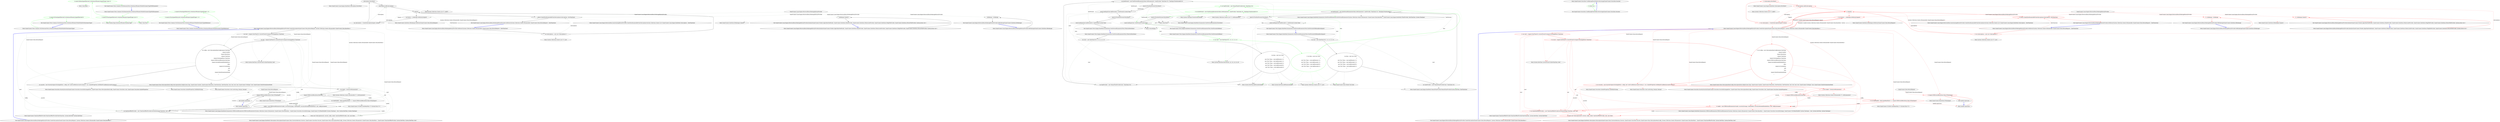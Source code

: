 digraph  {
m0_9 [cluster="Unk.IsFalse", file="DataDictionary.cs", label="Entry Unk.IsFalse", span=""];
m0_0 [cluster="QuantConnect.Tests.Common.Util.ExtensionsTests.IsSubclassOfGenericWorksWorksForNonGenericType()", file="DataDictionary.cs", label="Entry QuantConnect.Tests.Common.Util.ExtensionsTests.IsSubclassOfGenericWorksWorksForNonGenericType()", span="23-23"];
m0_1 [cluster="QuantConnect.Tests.Common.Util.ExtensionsTests.IsSubclassOfGenericWorksWorksForNonGenericType()", color=green, community=0, file="DataDictionary.cs", label="0: Assert.IsTrue(typeof(Derived2).IsSubclassOfGeneric(typeof(Derived1)))", span="25-25"];
m0_2 [cluster="QuantConnect.Tests.Common.Util.ExtensionsTests.IsSubclassOfGenericWorksWorksForNonGenericType()", file="DataDictionary.cs", label="Exit QuantConnect.Tests.Common.Util.ExtensionsTests.IsSubclassOfGenericWorksWorksForNonGenericType()", span="23-23"];
m0_5 [cluster="QuantConnect.Tests.Common.Util.ExtensionsTests.IsSubclassOfGenericWorksForGenericTypeWithParameter()", file="DataDictionary.cs", label="Entry QuantConnect.Tests.Common.Util.ExtensionsTests.IsSubclassOfGenericWorksForGenericTypeWithParameter()", span="29-29"];
m0_6 [cluster="QuantConnect.Tests.Common.Util.ExtensionsTests.IsSubclassOfGenericWorksForGenericTypeWithParameter()", color=green, community=0, file="DataDictionary.cs", label="0: Assert.IsTrue(typeof(Derived1).IsSubclassOfGeneric(typeof(Super<int>)))", span="31-31"];
m0_7 [cluster="QuantConnect.Tests.Common.Util.ExtensionsTests.IsSubclassOfGenericWorksForGenericTypeWithParameter()", color=green, community=0, file="DataDictionary.cs", label="0: Assert.IsFalse(typeof(Derived1).IsSubclassOfGeneric(typeof(Super<bool>)))", span="32-32"];
m0_8 [cluster="QuantConnect.Tests.Common.Util.ExtensionsTests.IsSubclassOfGenericWorksForGenericTypeWithParameter()", file="DataDictionary.cs", label="Exit QuantConnect.Tests.Common.Util.ExtensionsTests.IsSubclassOfGenericWorksForGenericTypeWithParameter()", span="29-29"];
m0_10 [cluster="QuantConnect.Tests.Common.Util.ExtensionsTests.IsSubclassOfGenericWorksForGenericTypeDefinitions()", file="DataDictionary.cs", label="Entry QuantConnect.Tests.Common.Util.ExtensionsTests.IsSubclassOfGenericWorksForGenericTypeDefinitions()", span="36-36"];
m0_11 [cluster="QuantConnect.Tests.Common.Util.ExtensionsTests.IsSubclassOfGenericWorksForGenericTypeDefinitions()", color=green, community=0, file="DataDictionary.cs", label="0: Assert.IsTrue(typeof(Derived1).IsSubclassOfGeneric(typeof(Super<>)))", span="38-38"];
m0_12 [cluster="QuantConnect.Tests.Common.Util.ExtensionsTests.IsSubclassOfGenericWorksForGenericTypeDefinitions()", color=green, community=0, file="DataDictionary.cs", label="0: Assert.IsTrue(typeof(Derived2).IsSubclassOfGeneric(typeof(Super<>)))", span="39-39"];
m0_13 [cluster="QuantConnect.Tests.Common.Util.ExtensionsTests.IsSubclassOfGenericWorksForGenericTypeDefinitions()", file="DataDictionary.cs", label="Exit QuantConnect.Tests.Common.Util.ExtensionsTests.IsSubclassOfGenericWorksForGenericTypeDefinitions()", span="36-36"];
m0_3 [cluster="System.Type.IsSubclassOfGeneric(System.Type)", file="DataDictionary.cs", label="Entry System.Type.IsSubclassOfGeneric(System.Type)", span="359-359"];
m0_4 [cluster="Unk.IsTrue", file="DataDictionary.cs", label="Entry Unk.IsTrue", span=""];
m1_19 [cluster="QuantConnect.Lean.Engine.DataFeeds.Subscription.MoveNext()", file="DividendAlgorithm.cs", label="Entry QuantConnect.Lean.Engine.DataFeeds.Subscription.MoveNext()", span="130-130"];
m1_0 [cluster="QuantConnect.Lean.Engine.HistoricalData.BrokerageHistoryProvider.SetBrokerage(QuantConnect.Interfaces.IBrokerage)", file="DividendAlgorithm.cs", label="Entry QuantConnect.Lean.Engine.HistoricalData.BrokerageHistoryProvider.SetBrokerage(QuantConnect.Interfaces.IBrokerage)", span="41-41"];
m1_1 [cluster="QuantConnect.Lean.Engine.HistoricalData.BrokerageHistoryProvider.SetBrokerage(QuantConnect.Interfaces.IBrokerage)", file="DividendAlgorithm.cs", label="_brokerage = brokerage", span="43-43"];
m1_2 [cluster="QuantConnect.Lean.Engine.HistoricalData.BrokerageHistoryProvider.SetBrokerage(QuantConnect.Interfaces.IBrokerage)", file="DividendAlgorithm.cs", label="Exit QuantConnect.Lean.Engine.HistoricalData.BrokerageHistoryProvider.SetBrokerage(QuantConnect.Interfaces.IBrokerage)", span="41-41"];
m1_16 [cluster="System.Collections.Generic.List<T>.List()", file="DividendAlgorithm.cs", label="Entry System.Collections.Generic.List<T>.List()", span="0-0"];
m1_17 [cluster="QuantConnect.Interfaces.IBrokerage.GetHistory(QuantConnect.Data.HistoryRequest)", file="DividendAlgorithm.cs", label="Entry QuantConnect.Interfaces.IBrokerage.GetHistory(QuantConnect.Data.HistoryRequest)", span="120-120"];
m1_43 [cluster="lambda expression", file="DividendAlgorithm.cs", label="Entry lambda expression", span="112-112"];
m1_44 [cluster="lambda expression", file="DividendAlgorithm.cs", label="request.FillForwardResolution.Value.ToTimeSpan()", span="112-112"];
m1_45 [cluster="lambda expression", file="DividendAlgorithm.cs", label="Exit lambda expression", span="112-112"];
m1_18 [cluster="QuantConnect.Lean.Engine.HistoricalData.BrokerageHistoryProvider.CreateSubscription(QuantConnect.Data.HistoryRequest, System.Collections.Generic.IEnumerable<QuantConnect.Data.BaseData>)", file="DividendAlgorithm.cs", label="Entry QuantConnect.Lean.Engine.HistoricalData.BrokerageHistoryProvider.CreateSubscription(QuantConnect.Data.HistoryRequest, System.Collections.Generic.IEnumerable<QuantConnect.Data.BaseData>)", span="85-85"];
m1_22 [cluster="QuantConnect.Lean.Engine.HistoricalData.BrokerageHistoryProvider.CreateSubscription(QuantConnect.Data.HistoryRequest, System.Collections.Generic.IEnumerable<QuantConnect.Data.BaseData>)", file="DividendAlgorithm.cs", label="var start = request.StartTimeUtc.ConvertFromUtc(request.ExchangeHours.TimeZone)", span="88-88"];
m1_23 [cluster="QuantConnect.Lean.Engine.HistoricalData.BrokerageHistoryProvider.CreateSubscription(QuantConnect.Data.HistoryRequest, System.Collections.Generic.IEnumerable<QuantConnect.Data.BaseData>)", file="DividendAlgorithm.cs", label="var end = request.EndTimeUtc.ConvertFromUtc(request.ExchangeHours.TimeZone)", span="89-89"];
m1_24 [cluster="QuantConnect.Lean.Engine.HistoricalData.BrokerageHistoryProvider.CreateSubscription(QuantConnect.Data.HistoryRequest, System.Collections.Generic.IEnumerable<QuantConnect.Data.BaseData>)", file="DividendAlgorithm.cs", label="var config = new SubscriptionDataConfig(request.DataType,\r\n                request.Symbol,\r\n                request.Resolution,\r\n                request.TimeZone,\r\n                request.ExchangeHours.TimeZone,\r\n                request.FillForwardResolution.HasValue,\r\n                request.IncludeExtendedMarketHours,\r\n                false,\r\n                request.IsCustomData,\r\n                null,\r\n                true,\r\n                request.DataNormalizationMode\r\n                )", span="91-103"];
m1_25 [cluster="QuantConnect.Lean.Engine.HistoricalData.BrokerageHistoryProvider.CreateSubscription(QuantConnect.Data.HistoryRequest, System.Collections.Generic.IEnumerable<QuantConnect.Data.BaseData>)", file="DividendAlgorithm.cs", label="var security = new Security(request.ExchangeHours, config, new Cash(CashBook.AccountCurrency, 0, 1m), SymbolProperties.GetDefault(CashBook.AccountCurrency))", span="105-105"];
m1_26 [cluster="QuantConnect.Lean.Engine.HistoricalData.BrokerageHistoryProvider.CreateSubscription(QuantConnect.Data.HistoryRequest, System.Collections.Generic.IEnumerable<QuantConnect.Data.BaseData>)", file="DividendAlgorithm.cs", label="var reader = history.GetEnumerator()", span="107-107"];
m1_27 [cluster="QuantConnect.Lean.Engine.HistoricalData.BrokerageHistoryProvider.CreateSubscription(QuantConnect.Data.HistoryRequest, System.Collections.Generic.IEnumerable<QuantConnect.Data.BaseData>)", file="DividendAlgorithm.cs", label="request.FillForwardResolution.HasValue", span="110-110"];
m1_28 [cluster="QuantConnect.Lean.Engine.HistoricalData.BrokerageHistoryProvider.CreateSubscription(QuantConnect.Data.HistoryRequest, System.Collections.Generic.IEnumerable<QuantConnect.Data.BaseData>)", file="DividendAlgorithm.cs", label="var readOnlyRef = Ref.CreateReadOnly(() => request.FillForwardResolution.Value.ToTimeSpan())", span="112-112"];
m1_30 [cluster="QuantConnect.Lean.Engine.HistoricalData.BrokerageHistoryProvider.CreateSubscription(QuantConnect.Data.HistoryRequest, System.Collections.Generic.IEnumerable<QuantConnect.Data.BaseData>)", file="DividendAlgorithm.cs", label="var timeZoneOffsetProvider = new TimeZoneOffsetProvider(security.Exchange.TimeZone, start, end)", span="116-116"];
m1_31 [cluster="QuantConnect.Lean.Engine.HistoricalData.BrokerageHistoryProvider.CreateSubscription(QuantConnect.Data.HistoryRequest, System.Collections.Generic.IEnumerable<QuantConnect.Data.BaseData>)", file="DividendAlgorithm.cs", label="return new Subscription(null, security, config, reader, timeZoneOffsetProvider, start, end, false);", span="117-117"];
m1_29 [cluster="QuantConnect.Lean.Engine.HistoricalData.BrokerageHistoryProvider.CreateSubscription(QuantConnect.Data.HistoryRequest, System.Collections.Generic.IEnumerable<QuantConnect.Data.BaseData>)", file="DividendAlgorithm.cs", label="reader = new FillForwardEnumerator(reader, security.Exchange, readOnlyRef, security.IsExtendedMarketHours, end, config.Increment)", span="113-113"];
m1_32 [cluster="QuantConnect.Lean.Engine.HistoricalData.BrokerageHistoryProvider.CreateSubscription(QuantConnect.Data.HistoryRequest, System.Collections.Generic.IEnumerable<QuantConnect.Data.BaseData>)", file="DividendAlgorithm.cs", label="Exit QuantConnect.Lean.Engine.HistoricalData.BrokerageHistoryProvider.CreateSubscription(QuantConnect.Data.HistoryRequest, System.Collections.Generic.IEnumerable<QuantConnect.Data.BaseData>)", span="85-85"];
m1_34 [cluster="QuantConnect.Data.SubscriptionDataConfig.SubscriptionDataConfig(System.Type, QuantConnect.Symbol, QuantConnect.Resolution, DateTimeZone, DateTimeZone, bool, bool, bool, bool, QuantConnect.TickType?, bool, QuantConnect.DataNormalizationMode)", file="DividendAlgorithm.cs", label="Entry QuantConnect.Data.SubscriptionDataConfig.SubscriptionDataConfig(System.Type, QuantConnect.Symbol, QuantConnect.Resolution, DateTimeZone, DateTimeZone, bool, bool, bool, bool, QuantConnect.TickType?, bool, QuantConnect.DataNormalizationMode)", span="161-161"];
m1_7 [cluster="QuantConnect.Lean.Engine.HistoricalData.BrokerageHistoryProvider.GetHistory(System.Collections.Generic.IEnumerable<QuantConnect.Data.HistoryRequest>, DateTimeZone)", file="DividendAlgorithm.cs", label="Entry QuantConnect.Lean.Engine.HistoricalData.BrokerageHistoryProvider.GetHistory(System.Collections.Generic.IEnumerable<QuantConnect.Data.HistoryRequest>, DateTimeZone)", span="67-67"];
m1_8 [cluster="QuantConnect.Lean.Engine.HistoricalData.BrokerageHistoryProvider.GetHistory(System.Collections.Generic.IEnumerable<QuantConnect.Data.HistoryRequest>, DateTimeZone)", file="DividendAlgorithm.cs", label="var subscriptions = new List<Subscription>()", span="70-70"];
m1_9 [cluster="QuantConnect.Lean.Engine.HistoricalData.BrokerageHistoryProvider.GetHistory(System.Collections.Generic.IEnumerable<QuantConnect.Data.HistoryRequest>, DateTimeZone)", file="DividendAlgorithm.cs", label=requests, span="71-71"];
m1_14 [cluster="QuantConnect.Lean.Engine.HistoricalData.BrokerageHistoryProvider.GetHistory(System.Collections.Generic.IEnumerable<QuantConnect.Data.HistoryRequest>, DateTimeZone)", file="DividendAlgorithm.cs", label="return CreateSliceEnumerableFromSubscriptions(subscriptions, sliceTimeZone);", span="79-79"];
m1_13 [cluster="QuantConnect.Lean.Engine.HistoricalData.BrokerageHistoryProvider.GetHistory(System.Collections.Generic.IEnumerable<QuantConnect.Data.HistoryRequest>, DateTimeZone)", file="DividendAlgorithm.cs", label="subscriptions.Add(subscription)", span="76-76"];
m1_10 [cluster="QuantConnect.Lean.Engine.HistoricalData.BrokerageHistoryProvider.GetHistory(System.Collections.Generic.IEnumerable<QuantConnect.Data.HistoryRequest>, DateTimeZone)", file="DividendAlgorithm.cs", label="var history = _brokerage.GetHistory(request)", span="73-73"];
m1_11 [cluster="QuantConnect.Lean.Engine.HistoricalData.BrokerageHistoryProvider.GetHistory(System.Collections.Generic.IEnumerable<QuantConnect.Data.HistoryRequest>, DateTimeZone)", file="DividendAlgorithm.cs", label="var subscription = CreateSubscription(request, history)", span="74-74"];
m1_12 [cluster="QuantConnect.Lean.Engine.HistoricalData.BrokerageHistoryProvider.GetHistory(System.Collections.Generic.IEnumerable<QuantConnect.Data.HistoryRequest>, DateTimeZone)", file="DividendAlgorithm.cs", label="subscription.MoveNext()", span="75-75"];
m1_15 [cluster="QuantConnect.Lean.Engine.HistoricalData.BrokerageHistoryProvider.GetHistory(System.Collections.Generic.IEnumerable<QuantConnect.Data.HistoryRequest>, DateTimeZone)", file="DividendAlgorithm.cs", label="Exit QuantConnect.Lean.Engine.HistoricalData.BrokerageHistoryProvider.GetHistory(System.Collections.Generic.IEnumerable<QuantConnect.Data.HistoryRequest>, DateTimeZone)", span="67-67"];
m1_42 [cluster="QuantConnect.Lean.Engine.DataFeeds.Subscription.Subscription(QuantConnect.Data.UniverseSelection.Universe, QuantConnect.Securities.Security, QuantConnect.Data.SubscriptionDataConfig, System.Collections.Generic.IEnumerator<QuantConnect.Data.BaseData>, QuantConnect.TimeZoneOffsetProvider, System.DateTime, System.DateTime, bool)", file="DividendAlgorithm.cs", label="Entry QuantConnect.Lean.Engine.DataFeeds.Subscription.Subscription(QuantConnect.Data.UniverseSelection.Universe, QuantConnect.Securities.Security, QuantConnect.Data.SubscriptionDataConfig, System.Collections.Generic.IEnumerator<QuantConnect.Data.BaseData>, QuantConnect.TimeZoneOffsetProvider, System.DateTime, System.DateTime, bool)", span="103-103"];
m1_40 [cluster="QuantConnect.Lean.Engine.DataFeeds.Enumerators.FillForwardEnumerator.FillForwardEnumerator(System.Collections.Generic.IEnumerator<QuantConnect.Data.BaseData>, QuantConnect.Securities.SecurityExchange, QuantConnect.Util.IReadOnlyRef<System.TimeSpan>, bool, System.DateTime, System.TimeSpan)", file="DividendAlgorithm.cs", label="Entry QuantConnect.Lean.Engine.DataFeeds.Enumerators.FillForwardEnumerator.FillForwardEnumerator(System.Collections.Generic.IEnumerator<QuantConnect.Data.BaseData>, QuantConnect.Securities.SecurityExchange, QuantConnect.Util.IReadOnlyRef<System.TimeSpan>, bool, System.DateTime, System.TimeSpan)", span="59-59"];
m1_3 [cluster="QuantConnect.Lean.Engine.HistoricalData.BrokerageHistoryProvider.Initialize(QuantConnect.Packets.AlgorithmNodePacket, QuantConnect.Interfaces.IDataProvider, QuantConnect.Interfaces.IDataCacheProvider, QuantConnect.Interfaces.IMapFileProvider, QuantConnect.Interfaces.IFactorFileProvider, System.Action<int>)", file="DividendAlgorithm.cs", label="Entry QuantConnect.Lean.Engine.HistoricalData.BrokerageHistoryProvider.Initialize(QuantConnect.Packets.AlgorithmNodePacket, QuantConnect.Interfaces.IDataProvider, QuantConnect.Interfaces.IDataCacheProvider, QuantConnect.Interfaces.IMapFileProvider, QuantConnect.Interfaces.IFactorFileProvider, System.Action<int>)", span="55-55"];
m1_4 [cluster="QuantConnect.Lean.Engine.HistoricalData.BrokerageHistoryProvider.Initialize(QuantConnect.Packets.AlgorithmNodePacket, QuantConnect.Interfaces.IDataProvider, QuantConnect.Interfaces.IDataCacheProvider, QuantConnect.Interfaces.IMapFileProvider, QuantConnect.Interfaces.IFactorFileProvider, System.Action<int>)", file="DividendAlgorithm.cs", label="_brokerage.Connect()", span="58-58"];
m1_5 [cluster="QuantConnect.Lean.Engine.HistoricalData.BrokerageHistoryProvider.Initialize(QuantConnect.Packets.AlgorithmNodePacket, QuantConnect.Interfaces.IDataProvider, QuantConnect.Interfaces.IDataCacheProvider, QuantConnect.Interfaces.IMapFileProvider, QuantConnect.Interfaces.IFactorFileProvider, System.Action<int>)", file="DividendAlgorithm.cs", label="Exit QuantConnect.Lean.Engine.HistoricalData.BrokerageHistoryProvider.Initialize(QuantConnect.Packets.AlgorithmNodePacket, QuantConnect.Interfaces.IDataProvider, QuantConnect.Interfaces.IDataCacheProvider, QuantConnect.Interfaces.IMapFileProvider, QuantConnect.Interfaces.IFactorFileProvider, System.Action<int>)", span="55-55"];
m1_39 [cluster="QuantConnect.Util.Ref.CreateReadOnly<T>(System.Func<T>)", file="DividendAlgorithm.cs", label="Entry QuantConnect.Util.Ref.CreateReadOnly<T>(System.Func<T>)", span="89-89"];
m1_38 [cluster="System.Collections.Generic.IEnumerable<T>.GetEnumerator()", file="DividendAlgorithm.cs", label="Entry System.Collections.Generic.IEnumerable<T>.GetEnumerator()", span="0-0"];
m1_35 [cluster="QuantConnect.Securities.Security.Security(QuantConnect.Securities.SecurityExchangeHours, QuantConnect.Data.SubscriptionDataConfig, QuantConnect.Securities.Cash, QuantConnect.Securities.SymbolProperties)", file="DividendAlgorithm.cs", label="Entry QuantConnect.Securities.Security.Security(QuantConnect.Securities.SecurityExchangeHours, QuantConnect.Data.SubscriptionDataConfig, QuantConnect.Securities.Cash, QuantConnect.Securities.SymbolProperties)", span="315-315"];
m1_37 [cluster="QuantConnect.Securities.SymbolProperties.GetDefault(string)", file="DividendAlgorithm.cs", label="Entry QuantConnect.Securities.SymbolProperties.GetDefault(string)", span="84-84"];
m1_6 [cluster="QuantConnect.Interfaces.IBrokerage.Connect()", file="DividendAlgorithm.cs", label="Entry QuantConnect.Interfaces.IBrokerage.Connect()", span="103-103"];
m1_21 [cluster="QuantConnect.Lean.Engine.HistoricalData.SynchronizingHistoryProvider.CreateSliceEnumerableFromSubscriptions(System.Collections.Generic.List<QuantConnect.Lean.Engine.DataFeeds.Subscription>, DateTimeZone)", file="DividendAlgorithm.cs", label="Entry QuantConnect.Lean.Engine.HistoricalData.SynchronizingHistoryProvider.CreateSliceEnumerableFromSubscriptions(System.Collections.Generic.List<QuantConnect.Lean.Engine.DataFeeds.Subscription>, DateTimeZone)", span="68-68"];
m1_20 [cluster="System.Collections.Generic.List<T>.Add(T)", file="DividendAlgorithm.cs", label="Entry System.Collections.Generic.List<T>.Add(T)", span="0-0"];
m1_36 [cluster="QuantConnect.Securities.Cash.Cash(string, decimal, decimal)", file="DividendAlgorithm.cs", label="Entry QuantConnect.Securities.Cash.Cash(string, decimal, decimal)", span="68-68"];
m1_41 [cluster="QuantConnect.TimeZoneOffsetProvider.TimeZoneOffsetProvider(DateTimeZone, System.DateTime, System.DateTime)", file="DividendAlgorithm.cs", label="Entry QuantConnect.TimeZoneOffsetProvider.TimeZoneOffsetProvider(DateTimeZone, System.DateTime, System.DateTime)", span="51-51"];
m1_46 [cluster="QuantConnect.Resolution.ToTimeSpan()", file="DividendAlgorithm.cs", label="Entry QuantConnect.Resolution.ToTimeSpan()", span="677-677"];
m1_33 [cluster="System.DateTime.ConvertFromUtc(DateTimeZone, bool)", file="DividendAlgorithm.cs", label="Entry System.DateTime.ConvertFromUtc(DateTimeZone, bool)", span="559-559"];
m1_47 [file="DividendAlgorithm.cs", label="QuantConnect.Lean.Engine.HistoricalData.BrokerageHistoryProvider", span=""];
m1_48 [file="DividendAlgorithm.cs", label="QuantConnect.Data.HistoryRequest", span=""];
m4_16 [cluster="System.TimeSpan.FromSeconds(double)", file="Splits.cs", label="Entry System.TimeSpan.FromSeconds(double)", span="0-0"];
m4_19 [cluster="Unk.AreEqual", file="Splits.cs", label="Entry Unk.AreEqual", span=""];
m4_15 [cluster="System.Collections.Generic.List<T>.GetEnumerator()", file="Splits.cs", label="Entry System.Collections.Generic.List<T>.GetEnumerator()", span="0-0"];
m4_11 [cluster="System.DateTime.AddMinutes(double)", file="Splits.cs", label="Entry System.DateTime.AddMinutes(double)", span="0-0"];
m4_20 [cluster="QuantConnect.Tests.Engine.DataFeeds.Enumerators.FastForwardEnumeratorTests.FastForwardsOldDataAllowsEquals()", file="Splits.cs", label="Entry QuantConnect.Tests.Engine.DataFeeds.Enumerators.FastForwardEnumeratorTests.FastForwardsOldDataAllowsEquals()", span="47-47"];
m4_21 [cluster="QuantConnect.Tests.Engine.DataFeeds.Enumerators.FastForwardEnumeratorTests.FastForwardsOldDataAllowsEquals()", file="Splits.cs", label="var start = new DateTime(2015, 10, 10, 13, 0, 0)", span="49-49"];
m4_22 [cluster="QuantConnect.Tests.Engine.DataFeeds.Enumerators.FastForwardEnumeratorTests.FastForwardsOldDataAllowsEquals()", file="Splits.cs", label="var data = new List<Tick>\r\n            {\r\n                new Tick {Time = start.AddMinutes(-1)},\r\n                new Tick {Time = start.AddSeconds(-1)},\r\n                new Tick {Time = start.AddSeconds(0)},\r\n                new Tick {Time = start.AddSeconds(1)},\r\n            }", span="50-56"];
m4_26 [cluster="QuantConnect.Tests.Engine.DataFeeds.Enumerators.FastForwardEnumeratorTests.FastForwardsOldDataAllowsEquals()", file="Splits.cs", label="Assert.AreEqual(start.AddSeconds(-1), fastForward.Current.Time)", span="62-62"];
m4_23 [cluster="QuantConnect.Tests.Engine.DataFeeds.Enumerators.FastForwardEnumeratorTests.FastForwardsOldDataAllowsEquals()", file="Splits.cs", label="var timeProvider = new ManualTimeProvider(start, TimeZones.Utc)", span="58-58"];
m4_24 [cluster="QuantConnect.Tests.Engine.DataFeeds.Enumerators.FastForwardEnumeratorTests.FastForwardsOldDataAllowsEquals()", file="Splits.cs", label="var fastForward = new FastForwardEnumerator(data.GetEnumerator(), timeProvider, TimeZones.Utc, TimeSpan.FromSeconds(1))", span="59-59"];
m4_25 [cluster="QuantConnect.Tests.Engine.DataFeeds.Enumerators.FastForwardEnumeratorTests.FastForwardsOldDataAllowsEquals()", file="Splits.cs", label="Assert.IsTrue(fastForward.MoveNext())", span="61-61"];
m4_27 [cluster="QuantConnect.Tests.Engine.DataFeeds.Enumerators.FastForwardEnumeratorTests.FastForwardsOldDataAllowsEquals()", file="Splits.cs", label="Exit QuantConnect.Tests.Engine.DataFeeds.Enumerators.FastForwardEnumeratorTests.FastForwardsOldDataAllowsEquals()", span="47-47"];
m4_13 [cluster="QuantConnect.Lean.Engine.DataFeeds.ManualTimeProvider.ManualTimeProvider(System.DateTime, DateTimeZone)", file="Splits.cs", label="Entry QuantConnect.Lean.Engine.DataFeeds.ManualTimeProvider.ManualTimeProvider(System.DateTime, DateTimeZone)", span="47-47"];
m4_28 [cluster="QuantConnect.Tests.Engine.DataFeeds.Enumerators.FastForwardEnumeratorTests.FiltersOutPastData()", file="Splits.cs", label="Entry QuantConnect.Tests.Engine.DataFeeds.Enumerators.FastForwardEnumeratorTests.FiltersOutPastData()", span="65-65"];
m4_29 [cluster="QuantConnect.Tests.Engine.DataFeeds.Enumerators.FastForwardEnumeratorTests.FiltersOutPastData()", file="Splits.cs", label="var start = new DateTime(2015, 10, 10, 13, 0, 0)", span="67-67"];
m4_30 [cluster="QuantConnect.Tests.Engine.DataFeeds.Enumerators.FastForwardEnumeratorTests.FiltersOutPastData()", file="Splits.cs", label="var data = new List<Tick>\r\n            {\r\n                new Tick {Time = start.AddMinutes(-1)},\r\n                new Tick {Time = start.AddSeconds(-1)},\r\n                new Tick {Time = start.AddSeconds(1)},\r\n                new Tick {Time = start.AddSeconds(0)},\r\n                new Tick {Time = start.AddSeconds(2)}\r\n            }", span="68-75"];
m4_34 [cluster="QuantConnect.Tests.Engine.DataFeeds.Enumerators.FastForwardEnumeratorTests.FiltersOutPastData()", file="Splits.cs", label="Assert.AreEqual(start.AddSeconds(1), fastForward.Current.Time)", span="81-81"];
m4_36 [cluster="QuantConnect.Tests.Engine.DataFeeds.Enumerators.FastForwardEnumeratorTests.FiltersOutPastData()", file="Splits.cs", label="Assert.AreEqual(start.AddSeconds(2), fastForward.Current.Time)", span="84-84"];
m4_31 [cluster="QuantConnect.Tests.Engine.DataFeeds.Enumerators.FastForwardEnumeratorTests.FiltersOutPastData()", file="Splits.cs", label="var timeProvider = new ManualTimeProvider(start, TimeZones.Utc)", span="77-77"];
m4_32 [cluster="QuantConnect.Tests.Engine.DataFeeds.Enumerators.FastForwardEnumeratorTests.FiltersOutPastData()", file="Splits.cs", label="var fastForward = new FastForwardEnumerator(data.GetEnumerator(), timeProvider, TimeZones.Utc, TimeSpan.FromSeconds(0.5))", span="78-78"];
m4_33 [cluster="QuantConnect.Tests.Engine.DataFeeds.Enumerators.FastForwardEnumeratorTests.FiltersOutPastData()", file="Splits.cs", label="Assert.IsTrue(fastForward.MoveNext())", span="80-80"];
m4_35 [cluster="QuantConnect.Tests.Engine.DataFeeds.Enumerators.FastForwardEnumeratorTests.FiltersOutPastData()", file="Splits.cs", label="Assert.IsTrue(fastForward.MoveNext())", span="83-83"];
m4_37 [cluster="QuantConnect.Tests.Engine.DataFeeds.Enumerators.FastForwardEnumeratorTests.FiltersOutPastData()", file="Splits.cs", label="Exit QuantConnect.Tests.Engine.DataFeeds.Enumerators.FastForwardEnumeratorTests.FiltersOutPastData()", span="65-65"];
m4_18 [cluster="Unk.IsTrue", file="Splits.cs", label="Entry Unk.IsTrue", span=""];
m4_9 [cluster="System.Collections.Generic.List<T>.List()", file="Splits.cs", label="Entry System.Collections.Generic.List<T>.List()", span="0-0"];
m4_10 [cluster="QuantConnect.Data.Market.Tick.Tick()", file="Splits.cs", label="Entry QuantConnect.Data.Market.Tick.Tick()", span="98-98"];
m4_14 [cluster="QuantConnect.Lean.Engine.DataFeeds.Enumerators.FastForwardEnumerator.FastForwardEnumerator(System.Collections.Generic.IEnumerator<QuantConnect.Data.BaseData>, QuantConnect.Lean.Engine.DataFeeds.ITimeProvider, DateTimeZone, System.TimeSpan)", file="Splits.cs", label="Entry QuantConnect.Lean.Engine.DataFeeds.Enumerators.FastForwardEnumerator.FastForwardEnumerator(System.Collections.Generic.IEnumerator<QuantConnect.Data.BaseData>, QuantConnect.Lean.Engine.DataFeeds.ITimeProvider, DateTimeZone, System.TimeSpan)", span="43-43"];
m4_17 [cluster="QuantConnect.Lean.Engine.DataFeeds.Enumerators.FastForwardEnumerator.MoveNext()", file="Splits.cs", label="Entry QuantConnect.Lean.Engine.DataFeeds.Enumerators.FastForwardEnumerator.MoveNext()", span="57-57"];
m4_0 [cluster="QuantConnect.Tests.Engine.DataFeeds.Enumerators.FastForwardEnumeratorTests.FastForwardsOldData()", file="Splits.cs", label="Entry QuantConnect.Tests.Engine.DataFeeds.Enumerators.FastForwardEnumeratorTests.FastForwardsOldData()", span="29-29"];
m4_1 [cluster="QuantConnect.Tests.Engine.DataFeeds.Enumerators.FastForwardEnumeratorTests.FastForwardsOldData()", color=green, community=0, file="Splits.cs", label="0: var start = new DateTime(2015, 10, 10, 13, 0, 0)", span="31-31"];
m4_2 [cluster="QuantConnect.Tests.Engine.DataFeeds.Enumerators.FastForwardEnumeratorTests.FastForwardsOldData()", color=green, community=0, file="Splits.cs", label="0: var data = new List<Tick>\r\n            {\r\n                new Tick {Time = start.AddMinutes(-1)},\r\n                new Tick {Time = start.AddSeconds(-1)},\r\n                new Tick {Time = start.AddSeconds(0)},\r\n                new Tick {Time = start.AddSeconds(1)},\r\n            }", span="32-38"];
m4_3 [cluster="QuantConnect.Tests.Engine.DataFeeds.Enumerators.FastForwardEnumeratorTests.FastForwardsOldData()", color=green, community=0, file="Splits.cs", label="0: var timeProvider = new ManualTimeProvider(start, TimeZones.Utc)", span="40-40"];
m4_6 [cluster="QuantConnect.Tests.Engine.DataFeeds.Enumerators.FastForwardEnumeratorTests.FastForwardsOldData()", file="Splits.cs", label="Assert.AreEqual(start, fastForward.Current.Time)", span="44-44"];
m4_4 [cluster="QuantConnect.Tests.Engine.DataFeeds.Enumerators.FastForwardEnumeratorTests.FastForwardsOldData()", color=green, community=0, file="Splits.cs", label="0: var fastForward = new FastForwardEnumerator(data.GetEnumerator(), timeProvider, TimeZones.Utc, TimeSpan.FromSeconds(0.5))", span="41-41"];
m4_5 [cluster="QuantConnect.Tests.Engine.DataFeeds.Enumerators.FastForwardEnumeratorTests.FastForwardsOldData()", file="Splits.cs", label="Assert.IsTrue(fastForward.MoveNext())", span="43-43"];
m4_7 [cluster="QuantConnect.Tests.Engine.DataFeeds.Enumerators.FastForwardEnumeratorTests.FastForwardsOldData()", file="Splits.cs", label="Exit QuantConnect.Tests.Engine.DataFeeds.Enumerators.FastForwardEnumeratorTests.FastForwardsOldData()", span="29-29"];
m4_12 [cluster="System.DateTime.AddSeconds(double)", file="Splits.cs", label="Entry System.DateTime.AddSeconds(double)", span="0-0"];
m4_8 [cluster="System.DateTime.DateTime(int, int, int, int, int, int)", file="Splits.cs", label="Entry System.DateTime.DateTime(int, int, int, int, int, int)", span="0-0"];
m5_0 [cluster="QuantConnect.Securities.CashBuyingPowerModel.GetLeverage(QuantConnect.Securities.Security)", file="Ticks.cs", label="Entry QuantConnect.Securities.CashBuyingPowerModel.GetLeverage(QuantConnect.Securities.Security)", span="31-31"];
m5_1 [cluster="QuantConnect.Securities.CashBuyingPowerModel.GetLeverage(QuantConnect.Securities.Security)", color=green, community=0, file="Ticks.cs", label="0: return 1m;", span="34-34"];
m5_2 [cluster="QuantConnect.Securities.CashBuyingPowerModel.GetLeverage(QuantConnect.Securities.Security)", file="Ticks.cs", label="Exit QuantConnect.Securities.CashBuyingPowerModel.GetLeverage(QuantConnect.Securities.Security)", span="31-31"];
m6_19 [cluster="QuantConnect.Lean.Engine.DataFeeds.Subscription.MoveNext()", file="TradeBars.cs", label="Entry QuantConnect.Lean.Engine.DataFeeds.Subscription.MoveNext()", span="130-130"];
m6_0 [cluster="QuantConnect.Lean.Engine.HistoricalData.BrokerageHistoryProvider.SetBrokerage(QuantConnect.Interfaces.IBrokerage)", file="TradeBars.cs", label="Entry QuantConnect.Lean.Engine.HistoricalData.BrokerageHistoryProvider.SetBrokerage(QuantConnect.Interfaces.IBrokerage)", span="41-41"];
m6_1 [cluster="QuantConnect.Lean.Engine.HistoricalData.BrokerageHistoryProvider.SetBrokerage(QuantConnect.Interfaces.IBrokerage)", color=red, community=0, file="TradeBars.cs", label="0: _brokerage = brokerage", span="43-43"];
m6_2 [cluster="QuantConnect.Lean.Engine.HistoricalData.BrokerageHistoryProvider.SetBrokerage(QuantConnect.Interfaces.IBrokerage)", file="TradeBars.cs", label="Exit QuantConnect.Lean.Engine.HistoricalData.BrokerageHistoryProvider.SetBrokerage(QuantConnect.Interfaces.IBrokerage)", span="41-41"];
m6_16 [cluster="System.Collections.Generic.List<T>.List()", file="TradeBars.cs", label="Entry System.Collections.Generic.List<T>.List()", span="0-0"];
m6_17 [cluster="QuantConnect.Interfaces.IBrokerage.GetHistory(QuantConnect.Data.HistoryRequest)", file="TradeBars.cs", label="Entry QuantConnect.Interfaces.IBrokerage.GetHistory(QuantConnect.Data.HistoryRequest)", span="120-120"];
m6_43 [cluster="lambda expression", file="TradeBars.cs", label="Entry lambda expression", span="112-112"];
m6_44 [cluster="lambda expression", color=red, community=0, file="TradeBars.cs", label="0: request.FillForwardResolution.Value.ToTimeSpan()", span="112-112"];
m6_45 [cluster="lambda expression", file="TradeBars.cs", label="Exit lambda expression", span="112-112"];
m6_18 [cluster="QuantConnect.Lean.Engine.HistoricalData.BrokerageHistoryProvider.CreateSubscription(QuantConnect.Data.HistoryRequest, System.Collections.Generic.IEnumerable<QuantConnect.Data.BaseData>)", file="TradeBars.cs", label="Entry QuantConnect.Lean.Engine.HistoricalData.BrokerageHistoryProvider.CreateSubscription(QuantConnect.Data.HistoryRequest, System.Collections.Generic.IEnumerable<QuantConnect.Data.BaseData>)", span="85-85"];
m6_22 [cluster="QuantConnect.Lean.Engine.HistoricalData.BrokerageHistoryProvider.CreateSubscription(QuantConnect.Data.HistoryRequest, System.Collections.Generic.IEnumerable<QuantConnect.Data.BaseData>)", color=red, community=0, file="TradeBars.cs", label="0: var start = request.StartTimeUtc.ConvertFromUtc(request.ExchangeHours.TimeZone)", span="88-88"];
m6_23 [cluster="QuantConnect.Lean.Engine.HistoricalData.BrokerageHistoryProvider.CreateSubscription(QuantConnect.Data.HistoryRequest, System.Collections.Generic.IEnumerable<QuantConnect.Data.BaseData>)", color=red, community=0, file="TradeBars.cs", label="0: var end = request.EndTimeUtc.ConvertFromUtc(request.ExchangeHours.TimeZone)", span="89-89"];
m6_24 [cluster="QuantConnect.Lean.Engine.HistoricalData.BrokerageHistoryProvider.CreateSubscription(QuantConnect.Data.HistoryRequest, System.Collections.Generic.IEnumerable<QuantConnect.Data.BaseData>)", color=red, community=0, file="TradeBars.cs", label="0: var config = new SubscriptionDataConfig(request.DataType,\r\n                request.Symbol,\r\n                request.Resolution,\r\n                request.TimeZone,\r\n                request.ExchangeHours.TimeZone,\r\n                request.FillForwardResolution.HasValue,\r\n                request.IncludeExtendedMarketHours,\r\n                false,\r\n                request.IsCustomData,\r\n                null,\r\n                true,\r\n                request.DataNormalizationMode\r\n                )", span="91-103"];
m6_25 [cluster="QuantConnect.Lean.Engine.HistoricalData.BrokerageHistoryProvider.CreateSubscription(QuantConnect.Data.HistoryRequest, System.Collections.Generic.IEnumerable<QuantConnect.Data.BaseData>)", color=red, community=0, file="TradeBars.cs", label="0: var security = new Security(request.ExchangeHours, config, new Cash(CashBook.AccountCurrency, 0, 1m), SymbolProperties.GetDefault(CashBook.AccountCurrency))", span="105-105"];
m6_26 [cluster="QuantConnect.Lean.Engine.HistoricalData.BrokerageHistoryProvider.CreateSubscription(QuantConnect.Data.HistoryRequest, System.Collections.Generic.IEnumerable<QuantConnect.Data.BaseData>)", color=red, community=0, file="TradeBars.cs", label="0: var reader = history.GetEnumerator()", span="107-107"];
m6_27 [cluster="QuantConnect.Lean.Engine.HistoricalData.BrokerageHistoryProvider.CreateSubscription(QuantConnect.Data.HistoryRequest, System.Collections.Generic.IEnumerable<QuantConnect.Data.BaseData>)", color=red, community=0, file="TradeBars.cs", label="0: request.FillForwardResolution.HasValue", span="110-110"];
m6_28 [cluster="QuantConnect.Lean.Engine.HistoricalData.BrokerageHistoryProvider.CreateSubscription(QuantConnect.Data.HistoryRequest, System.Collections.Generic.IEnumerable<QuantConnect.Data.BaseData>)", color=red, community=0, file="TradeBars.cs", label="0: var readOnlyRef = Ref.CreateReadOnly(() => request.FillForwardResolution.Value.ToTimeSpan())", span="112-112"];
m6_30 [cluster="QuantConnect.Lean.Engine.HistoricalData.BrokerageHistoryProvider.CreateSubscription(QuantConnect.Data.HistoryRequest, System.Collections.Generic.IEnumerable<QuantConnect.Data.BaseData>)", color=red, community=0, file="TradeBars.cs", label="0: var timeZoneOffsetProvider = new TimeZoneOffsetProvider(security.Exchange.TimeZone, start, end)", span="116-116"];
m6_31 [cluster="QuantConnect.Lean.Engine.HistoricalData.BrokerageHistoryProvider.CreateSubscription(QuantConnect.Data.HistoryRequest, System.Collections.Generic.IEnumerable<QuantConnect.Data.BaseData>)", color=red, community=0, file="TradeBars.cs", label="0: return new Subscription(null, security, config, reader, timeZoneOffsetProvider, start, end, false);", span="117-117"];
m6_29 [cluster="QuantConnect.Lean.Engine.HistoricalData.BrokerageHistoryProvider.CreateSubscription(QuantConnect.Data.HistoryRequest, System.Collections.Generic.IEnumerable<QuantConnect.Data.BaseData>)", color=red, community=0, file="TradeBars.cs", label="0: reader = new FillForwardEnumerator(reader, security.Exchange, readOnlyRef, security.IsExtendedMarketHours, end, config.Increment)", span="113-113"];
m6_32 [cluster="QuantConnect.Lean.Engine.HistoricalData.BrokerageHistoryProvider.CreateSubscription(QuantConnect.Data.HistoryRequest, System.Collections.Generic.IEnumerable<QuantConnect.Data.BaseData>)", file="TradeBars.cs", label="Exit QuantConnect.Lean.Engine.HistoricalData.BrokerageHistoryProvider.CreateSubscription(QuantConnect.Data.HistoryRequest, System.Collections.Generic.IEnumerable<QuantConnect.Data.BaseData>)", span="85-85"];
m6_34 [cluster="QuantConnect.Data.SubscriptionDataConfig.SubscriptionDataConfig(System.Type, QuantConnect.Symbol, QuantConnect.Resolution, DateTimeZone, DateTimeZone, bool, bool, bool, bool, QuantConnect.TickType?, bool, QuantConnect.DataNormalizationMode)", file="TradeBars.cs", label="Entry QuantConnect.Data.SubscriptionDataConfig.SubscriptionDataConfig(System.Type, QuantConnect.Symbol, QuantConnect.Resolution, DateTimeZone, DateTimeZone, bool, bool, bool, bool, QuantConnect.TickType?, bool, QuantConnect.DataNormalizationMode)", span="161-161"];
m6_7 [cluster="QuantConnect.Lean.Engine.HistoricalData.BrokerageHistoryProvider.GetHistory(System.Collections.Generic.IEnumerable<QuantConnect.Data.HistoryRequest>, DateTimeZone)", file="TradeBars.cs", label="Entry QuantConnect.Lean.Engine.HistoricalData.BrokerageHistoryProvider.GetHistory(System.Collections.Generic.IEnumerable<QuantConnect.Data.HistoryRequest>, DateTimeZone)", span="67-67"];
m6_8 [cluster="QuantConnect.Lean.Engine.HistoricalData.BrokerageHistoryProvider.GetHistory(System.Collections.Generic.IEnumerable<QuantConnect.Data.HistoryRequest>, DateTimeZone)", color=red, community=0, file="TradeBars.cs", label="0: var subscriptions = new List<Subscription>()", span="70-70"];
m6_9 [cluster="QuantConnect.Lean.Engine.HistoricalData.BrokerageHistoryProvider.GetHistory(System.Collections.Generic.IEnumerable<QuantConnect.Data.HistoryRequest>, DateTimeZone)", color=red, community=0, file="TradeBars.cs", label="0: requests", span="71-71"];
m6_14 [cluster="QuantConnect.Lean.Engine.HistoricalData.BrokerageHistoryProvider.GetHistory(System.Collections.Generic.IEnumerable<QuantConnect.Data.HistoryRequest>, DateTimeZone)", color=red, community=0, file="TradeBars.cs", label="0: return CreateSliceEnumerableFromSubscriptions(subscriptions, sliceTimeZone);", span="79-79"];
m6_13 [cluster="QuantConnect.Lean.Engine.HistoricalData.BrokerageHistoryProvider.GetHistory(System.Collections.Generic.IEnumerable<QuantConnect.Data.HistoryRequest>, DateTimeZone)", color=red, community=0, file="TradeBars.cs", label="0: subscriptions.Add(subscription)", span="76-76"];
m6_10 [cluster="QuantConnect.Lean.Engine.HistoricalData.BrokerageHistoryProvider.GetHistory(System.Collections.Generic.IEnumerable<QuantConnect.Data.HistoryRequest>, DateTimeZone)", color=red, community=0, file="TradeBars.cs", label="0: var history = _brokerage.GetHistory(request)", span="73-73"];
m6_11 [cluster="QuantConnect.Lean.Engine.HistoricalData.BrokerageHistoryProvider.GetHistory(System.Collections.Generic.IEnumerable<QuantConnect.Data.HistoryRequest>, DateTimeZone)", color=red, community=0, file="TradeBars.cs", label="0: var subscription = CreateSubscription(request, history)", span="74-74"];
m6_12 [cluster="QuantConnect.Lean.Engine.HistoricalData.BrokerageHistoryProvider.GetHistory(System.Collections.Generic.IEnumerable<QuantConnect.Data.HistoryRequest>, DateTimeZone)", color=red, community=0, file="TradeBars.cs", label="0: subscription.MoveNext()", span="75-75"];
m6_15 [cluster="QuantConnect.Lean.Engine.HistoricalData.BrokerageHistoryProvider.GetHistory(System.Collections.Generic.IEnumerable<QuantConnect.Data.HistoryRequest>, DateTimeZone)", file="TradeBars.cs", label="Exit QuantConnect.Lean.Engine.HistoricalData.BrokerageHistoryProvider.GetHistory(System.Collections.Generic.IEnumerable<QuantConnect.Data.HistoryRequest>, DateTimeZone)", span="67-67"];
m6_42 [cluster="QuantConnect.Lean.Engine.DataFeeds.Subscription.Subscription(QuantConnect.Data.UniverseSelection.Universe, QuantConnect.Securities.Security, QuantConnect.Data.SubscriptionDataConfig, System.Collections.Generic.IEnumerator<QuantConnect.Data.BaseData>, QuantConnect.TimeZoneOffsetProvider, System.DateTime, System.DateTime, bool)", file="TradeBars.cs", label="Entry QuantConnect.Lean.Engine.DataFeeds.Subscription.Subscription(QuantConnect.Data.UniverseSelection.Universe, QuantConnect.Securities.Security, QuantConnect.Data.SubscriptionDataConfig, System.Collections.Generic.IEnumerator<QuantConnect.Data.BaseData>, QuantConnect.TimeZoneOffsetProvider, System.DateTime, System.DateTime, bool)", span="103-103"];
m6_40 [cluster="QuantConnect.Lean.Engine.DataFeeds.Enumerators.FillForwardEnumerator.FillForwardEnumerator(System.Collections.Generic.IEnumerator<QuantConnect.Data.BaseData>, QuantConnect.Securities.SecurityExchange, QuantConnect.Util.IReadOnlyRef<System.TimeSpan>, bool, System.DateTime, System.TimeSpan)", file="TradeBars.cs", label="Entry QuantConnect.Lean.Engine.DataFeeds.Enumerators.FillForwardEnumerator.FillForwardEnumerator(System.Collections.Generic.IEnumerator<QuantConnect.Data.BaseData>, QuantConnect.Securities.SecurityExchange, QuantConnect.Util.IReadOnlyRef<System.TimeSpan>, bool, System.DateTime, System.TimeSpan)", span="59-59"];
m6_3 [cluster="QuantConnect.Lean.Engine.HistoricalData.BrokerageHistoryProvider.Initialize(QuantConnect.Packets.AlgorithmNodePacket, QuantConnect.Interfaces.IDataProvider, QuantConnect.Interfaces.IDataCacheProvider, QuantConnect.Interfaces.IMapFileProvider, QuantConnect.Interfaces.IFactorFileProvider, System.Action<int>)", file="TradeBars.cs", label="Entry QuantConnect.Lean.Engine.HistoricalData.BrokerageHistoryProvider.Initialize(QuantConnect.Packets.AlgorithmNodePacket, QuantConnect.Interfaces.IDataProvider, QuantConnect.Interfaces.IDataCacheProvider, QuantConnect.Interfaces.IMapFileProvider, QuantConnect.Interfaces.IFactorFileProvider, System.Action<int>)", span="55-55"];
m6_4 [cluster="QuantConnect.Lean.Engine.HistoricalData.BrokerageHistoryProvider.Initialize(QuantConnect.Packets.AlgorithmNodePacket, QuantConnect.Interfaces.IDataProvider, QuantConnect.Interfaces.IDataCacheProvider, QuantConnect.Interfaces.IMapFileProvider, QuantConnect.Interfaces.IFactorFileProvider, System.Action<int>)", color=red, community=0, file="TradeBars.cs", label="0: _brokerage.Connect()", span="58-58"];
m6_5 [cluster="QuantConnect.Lean.Engine.HistoricalData.BrokerageHistoryProvider.Initialize(QuantConnect.Packets.AlgorithmNodePacket, QuantConnect.Interfaces.IDataProvider, QuantConnect.Interfaces.IDataCacheProvider, QuantConnect.Interfaces.IMapFileProvider, QuantConnect.Interfaces.IFactorFileProvider, System.Action<int>)", file="TradeBars.cs", label="Exit QuantConnect.Lean.Engine.HistoricalData.BrokerageHistoryProvider.Initialize(QuantConnect.Packets.AlgorithmNodePacket, QuantConnect.Interfaces.IDataProvider, QuantConnect.Interfaces.IDataCacheProvider, QuantConnect.Interfaces.IMapFileProvider, QuantConnect.Interfaces.IFactorFileProvider, System.Action<int>)", span="55-55"];
m6_39 [cluster="QuantConnect.Util.Ref.CreateReadOnly<T>(System.Func<T>)", file="TradeBars.cs", label="Entry QuantConnect.Util.Ref.CreateReadOnly<T>(System.Func<T>)", span="89-89"];
m6_38 [cluster="System.Collections.Generic.IEnumerable<T>.GetEnumerator()", file="TradeBars.cs", label="Entry System.Collections.Generic.IEnumerable<T>.GetEnumerator()", span="0-0"];
m6_35 [cluster="QuantConnect.Securities.Security.Security(QuantConnect.Securities.SecurityExchangeHours, QuantConnect.Data.SubscriptionDataConfig, QuantConnect.Securities.Cash, QuantConnect.Securities.SymbolProperties)", file="TradeBars.cs", label="Entry QuantConnect.Securities.Security.Security(QuantConnect.Securities.SecurityExchangeHours, QuantConnect.Data.SubscriptionDataConfig, QuantConnect.Securities.Cash, QuantConnect.Securities.SymbolProperties)", span="315-315"];
m6_37 [cluster="QuantConnect.Securities.SymbolProperties.GetDefault(string)", file="TradeBars.cs", label="Entry QuantConnect.Securities.SymbolProperties.GetDefault(string)", span="84-84"];
m6_6 [cluster="QuantConnect.Interfaces.IBrokerage.Connect()", file="TradeBars.cs", label="Entry QuantConnect.Interfaces.IBrokerage.Connect()", span="103-103"];
m6_21 [cluster="QuantConnect.Lean.Engine.HistoricalData.SynchronizingHistoryProvider.CreateSliceEnumerableFromSubscriptions(System.Collections.Generic.List<QuantConnect.Lean.Engine.DataFeeds.Subscription>, DateTimeZone)", file="TradeBars.cs", label="Entry QuantConnect.Lean.Engine.HistoricalData.SynchronizingHistoryProvider.CreateSliceEnumerableFromSubscriptions(System.Collections.Generic.List<QuantConnect.Lean.Engine.DataFeeds.Subscription>, DateTimeZone)", span="68-68"];
m6_20 [cluster="System.Collections.Generic.List<T>.Add(T)", file="TradeBars.cs", label="Entry System.Collections.Generic.List<T>.Add(T)", span="0-0"];
m6_36 [cluster="QuantConnect.Securities.Cash.Cash(string, decimal, decimal)", file="TradeBars.cs", label="Entry QuantConnect.Securities.Cash.Cash(string, decimal, decimal)", span="68-68"];
m6_41 [cluster="QuantConnect.TimeZoneOffsetProvider.TimeZoneOffsetProvider(DateTimeZone, System.DateTime, System.DateTime)", file="TradeBars.cs", label="Entry QuantConnect.TimeZoneOffsetProvider.TimeZoneOffsetProvider(DateTimeZone, System.DateTime, System.DateTime)", span="51-51"];
m6_46 [cluster="QuantConnect.Resolution.ToTimeSpan()", file="TradeBars.cs", label="Entry QuantConnect.Resolution.ToTimeSpan()", span="677-677"];
m6_33 [cluster="System.DateTime.ConvertFromUtc(DateTimeZone, bool)", file="TradeBars.cs", label="Entry System.DateTime.ConvertFromUtc(DateTimeZone, bool)", span="559-559"];
m6_47 [file="TradeBars.cs", label="QuantConnect.Lean.Engine.HistoricalData.BrokerageHistoryProvider", span=""];
m6_48 [file="TradeBars.cs", label="QuantConnect.Data.HistoryRequest", span=""];
m0_0 -> m0_1  [color=green, key=0, style=solid];
m0_1 -> m0_2  [color=green, key=0, style=solid];
m0_1 -> m0_3  [color=green, key=2, style=dotted];
m0_1 -> m0_4  [color=green, key=2, style=dotted];
m0_2 -> m0_0  [color=blue, key=0, style=bold];
m0_5 -> m0_6  [color=green, key=0, style=solid];
m0_6 -> m0_7  [color=green, key=0, style=solid];
m0_6 -> m0_3  [color=green, key=2, style=dotted];
m0_6 -> m0_4  [color=green, key=2, style=dotted];
m0_7 -> m0_8  [color=green, key=0, style=solid];
m0_7 -> m0_3  [color=green, key=2, style=dotted];
m0_7 -> m0_9  [color=green, key=2, style=dotted];
m0_8 -> m0_5  [color=blue, key=0, style=bold];
m0_10 -> m0_11  [color=green, key=0, style=solid];
m0_11 -> m0_12  [color=green, key=0, style=solid];
m0_11 -> m0_3  [color=green, key=2, style=dotted];
m0_11 -> m0_4  [color=green, key=2, style=dotted];
m0_12 -> m0_13  [color=green, key=0, style=solid];
m0_12 -> m0_3  [color=green, key=2, style=dotted];
m0_12 -> m0_4  [color=green, key=2, style=dotted];
m0_13 -> m0_10  [color=blue, key=0, style=bold];
m1_0 -> m1_1  [key=0, style=solid];
m1_1 -> m1_2  [key=0, style=solid];
m1_2 -> m1_0  [color=blue, key=0, style=bold];
m1_43 -> m1_44  [key=0, style=solid];
m1_44 -> m1_45  [key=0, style=solid];
m1_44 -> m1_46  [key=2, style=dotted];
m1_45 -> m1_43  [color=blue, key=0, style=bold];
m1_18 -> m1_22  [key=0, style=solid];
m1_18 -> m1_23  [color=darkseagreen4, key=1, label="QuantConnect.Data.HistoryRequest", style=dashed];
m1_18 -> m1_24  [color=darkseagreen4, key=1, label="QuantConnect.Data.HistoryRequest", style=dashed];
m1_18 -> m1_25  [color=darkseagreen4, key=1, label="QuantConnect.Data.HistoryRequest", style=dashed];
m1_18 -> m1_26  [color=darkseagreen4, key=1, label="System.Collections.Generic.IEnumerable<QuantConnect.Data.BaseData>", style=dashed];
m1_18 -> m1_27  [color=darkseagreen4, key=1, label="QuantConnect.Data.HistoryRequest", style=dashed];
m1_18 -> m1_28  [color=darkseagreen4, key=1, label="QuantConnect.Data.HistoryRequest", style=dashed];
m1_18 -> m1_44  [color=darkseagreen4, key=1, label="QuantConnect.Data.HistoryRequest", style=dashed];
m1_22 -> m1_23  [key=0, style=solid];
m1_22 -> m1_33  [key=2, style=dotted];
m1_22 -> m1_30  [color=darkseagreen4, key=1, label=start, style=dashed];
m1_22 -> m1_31  [color=darkseagreen4, key=1, label=start, style=dashed];
m1_23 -> m1_24  [key=0, style=solid];
m1_23 -> m1_33  [key=2, style=dotted];
m1_23 -> m1_29  [color=darkseagreen4, key=1, label=end, style=dashed];
m1_23 -> m1_30  [color=darkseagreen4, key=1, label=end, style=dashed];
m1_23 -> m1_31  [color=darkseagreen4, key=1, label=end, style=dashed];
m1_24 -> m1_25  [key=0, style=solid];
m1_24 -> m1_34  [key=2, style=dotted];
m1_24 -> m1_29  [color=darkseagreen4, key=1, label=config, style=dashed];
m1_24 -> m1_31  [color=darkseagreen4, key=1, label=config, style=dashed];
m1_25 -> m1_26  [key=0, style=solid];
m1_25 -> m1_35  [key=2, style=dotted];
m1_25 -> m1_36  [key=2, style=dotted];
m1_25 -> m1_37  [key=2, style=dotted];
m1_25 -> m1_29  [color=darkseagreen4, key=1, label=security, style=dashed];
m1_25 -> m1_30  [color=darkseagreen4, key=1, label=security, style=dashed];
m1_25 -> m1_31  [color=darkseagreen4, key=1, label=security, style=dashed];
m1_26 -> m1_27  [key=0, style=solid];
m1_26 -> m1_38  [key=2, style=dotted];
m1_26 -> m1_29  [color=darkseagreen4, key=1, label=reader, style=dashed];
m1_26 -> m1_31  [color=darkseagreen4, key=1, label=reader, style=dashed];
m1_27 -> m1_28  [key=0, style=solid];
m1_27 -> m1_30  [key=0, style=solid];
m1_28 -> m1_29  [key=0, style=solid];
m1_28 -> m1_39  [key=2, style=dotted];
m1_28 -> m1_43  [color=darkseagreen4, key=1, label="lambda expression", style=dashed];
m1_30 -> m1_31  [key=0, style=solid];
m1_30 -> m1_41  [key=2, style=dotted];
m1_31 -> m1_32  [key=0, style=solid];
m1_31 -> m1_42  [key=2, style=dotted];
m1_29 -> m1_30  [key=0, style=solid];
m1_29 -> m1_40  [key=2, style=dotted];
m1_29 -> m1_29  [color=darkseagreen4, key=1, label=reader, style=dashed];
m1_29 -> m1_31  [color=darkseagreen4, key=1, label=reader, style=dashed];
m1_32 -> m1_18  [color=blue, key=0, style=bold];
m1_7 -> m1_8  [key=0, style=solid];
m1_7 -> m1_9  [color=darkseagreen4, key=1, label="System.Collections.Generic.IEnumerable<QuantConnect.Data.HistoryRequest>", style=dashed];
m1_7 -> m1_14  [color=darkseagreen4, key=1, label=DateTimeZone, style=dashed];
m1_8 -> m1_9  [key=0, style=solid];
m1_8 -> m1_16  [key=2, style=dotted];
m1_8 -> m1_13  [color=darkseagreen4, key=1, label=subscriptions, style=dashed];
m1_8 -> m1_14  [color=darkseagreen4, key=1, label=subscriptions, style=dashed];
m1_9 -> m1_10  [key=0, style=solid];
m1_9 -> m1_14  [key=0, style=solid];
m1_9 -> m1_11  [color=darkseagreen4, key=1, label=request, style=dashed];
m1_14 -> m1_15  [key=0, style=solid];
m1_14 -> m1_21  [key=2, style=dotted];
m1_13 -> m1_9  [key=0, style=solid];
m1_13 -> m1_20  [key=2, style=dotted];
m1_10 -> m1_11  [key=0, style=solid];
m1_10 -> m1_17  [key=2, style=dotted];
m1_11 -> m1_12  [key=0, style=solid];
m1_11 -> m1_18  [key=2, style=dotted];
m1_11 -> m1_13  [color=darkseagreen4, key=1, label=subscription, style=dashed];
m1_12 -> m1_13  [key=0, style=solid];
m1_12 -> m1_19  [key=2, style=dotted];
m1_15 -> m1_7  [color=blue, key=0, style=bold];
m1_3 -> m1_4  [key=0, style=solid];
m1_4 -> m1_5  [key=0, style=solid];
m1_4 -> m1_6  [key=2, style=dotted];
m1_5 -> m1_3  [color=blue, key=0, style=bold];
m1_47 -> m1_1  [color=darkseagreen4, key=1, label="QuantConnect.Lean.Engine.HistoricalData.BrokerageHistoryProvider", style=dashed];
m1_47 -> m1_4  [color=darkseagreen4, key=1, label="QuantConnect.Lean.Engine.HistoricalData.BrokerageHistoryProvider", style=dashed];
m1_47 -> m1_10  [color=darkseagreen4, key=1, label="QuantConnect.Lean.Engine.HistoricalData.BrokerageHistoryProvider", style=dashed];
m1_47 -> m1_14  [color=darkseagreen4, key=1, label="QuantConnect.Lean.Engine.HistoricalData.BrokerageHistoryProvider", style=dashed];
m1_48 -> m1_44  [color=darkseagreen4, key=1, label="QuantConnect.Data.HistoryRequest", style=dashed];
m4_20 -> m4_21  [key=0, style=solid];
m4_21 -> m4_8  [key=2, style=dotted];
m4_21 -> m4_22  [key=0, style=solid];
m4_21 -> m4_23  [color=darkseagreen4, key=1, label=start, style=dashed];
m4_21 -> m4_26  [color=darkseagreen4, key=1, label=start, style=dashed];
m4_22 -> m4_9  [key=2, style=dotted];
m4_22 -> m4_10  [key=2, style=dotted];
m4_22 -> m4_11  [key=2, style=dotted];
m4_22 -> m4_12  [key=2, style=dotted];
m4_22 -> m4_23  [key=0, style=solid];
m4_22 -> m4_24  [color=darkseagreen4, key=1, label=data, style=dashed];
m4_26 -> m4_12  [key=2, style=dotted];
m4_26 -> m4_19  [key=2, style=dotted];
m4_26 -> m4_27  [key=0, style=solid];
m4_23 -> m4_13  [key=2, style=dotted];
m4_23 -> m4_24  [key=0, style=solid];
m4_24 -> m4_14  [key=2, style=dotted];
m4_24 -> m4_15  [key=2, style=dotted];
m4_24 -> m4_16  [key=2, style=dotted];
m4_24 -> m4_26  [color=darkseagreen4, key=1, label=fastForward, style=dashed];
m4_24 -> m4_25  [key=0, style=solid];
m4_25 -> m4_26  [key=0, style=solid];
m4_25 -> m4_17  [key=2, style=dotted];
m4_25 -> m4_18  [key=2, style=dotted];
m4_27 -> m4_20  [color=blue, key=0, style=bold];
m4_28 -> m4_29  [key=0, style=solid];
m4_29 -> m4_8  [key=2, style=dotted];
m4_29 -> m4_30  [key=0, style=solid];
m4_29 -> m4_31  [color=darkseagreen4, key=1, label=start, style=dashed];
m4_29 -> m4_34  [color=darkseagreen4, key=1, label=start, style=dashed];
m4_29 -> m4_36  [color=darkseagreen4, key=1, label=start, style=dashed];
m4_30 -> m4_9  [key=2, style=dotted];
m4_30 -> m4_10  [key=2, style=dotted];
m4_30 -> m4_11  [key=2, style=dotted];
m4_30 -> m4_12  [key=2, style=dotted];
m4_30 -> m4_31  [key=0, style=solid];
m4_30 -> m4_32  [color=darkseagreen4, key=1, label=data, style=dashed];
m4_34 -> m4_12  [key=2, style=dotted];
m4_34 -> m4_19  [key=2, style=dotted];
m4_34 -> m4_35  [key=0, style=solid];
m4_36 -> m4_12  [key=2, style=dotted];
m4_36 -> m4_19  [key=2, style=dotted];
m4_36 -> m4_37  [key=0, style=solid];
m4_31 -> m4_13  [key=2, style=dotted];
m4_31 -> m4_32  [key=0, style=solid];
m4_32 -> m4_14  [key=2, style=dotted];
m4_32 -> m4_15  [key=2, style=dotted];
m4_32 -> m4_16  [key=2, style=dotted];
m4_32 -> m4_34  [color=darkseagreen4, key=1, label=fastForward, style=dashed];
m4_32 -> m4_36  [color=darkseagreen4, key=1, label=fastForward, style=dashed];
m4_32 -> m4_33  [key=0, style=solid];
m4_32 -> m4_35  [color=darkseagreen4, key=1, label=fastForward, style=dashed];
m4_33 -> m4_34  [key=0, style=solid];
m4_33 -> m4_17  [key=2, style=dotted];
m4_33 -> m4_18  [key=2, style=dotted];
m4_35 -> m4_36  [key=0, style=solid];
m4_35 -> m4_17  [key=2, style=dotted];
m4_35 -> m4_18  [key=2, style=dotted];
m4_37 -> m4_28  [color=blue, key=0, style=bold];
m4_0 -> m4_1  [color=green, key=0, style=solid];
m4_1 -> m4_2  [color=green, key=0, style=solid];
m4_1 -> m4_8  [color=green, key=2, style=dotted];
m4_1 -> m4_3  [color=green, key=1, label=start, style=dashed];
m4_1 -> m4_6  [color=green, key=1, label=start, style=dashed];
m4_2 -> m4_3  [color=green, key=0, style=solid];
m4_2 -> m4_9  [color=green, key=2, style=dotted];
m4_2 -> m4_10  [color=green, key=2, style=dotted];
m4_2 -> m4_11  [color=green, key=2, style=dotted];
m4_2 -> m4_12  [color=green, key=2, style=dotted];
m4_2 -> m4_4  [color=green, key=1, label=data, style=dashed];
m4_3 -> m4_4  [color=green, key=0, style=solid];
m4_3 -> m4_13  [color=green, key=2, style=dotted];
m4_6 -> m4_7  [key=0, style=solid];
m4_6 -> m4_19  [key=2, style=dotted];
m4_4 -> m4_5  [color=green, key=0, style=solid];
m4_4 -> m4_14  [color=green, key=2, style=dotted];
m4_4 -> m4_15  [color=green, key=2, style=dotted];
m4_4 -> m4_16  [color=green, key=2, style=dotted];
m4_4 -> m4_6  [color=green, key=1, label=fastForward, style=dashed];
m4_5 -> m4_6  [key=0, style=solid];
m4_5 -> m4_17  [key=2, style=dotted];
m4_5 -> m4_18  [key=2, style=dotted];
m4_7 -> m4_0  [color=blue, key=0, style=bold];
m5_0 -> m5_1  [color=green, key=0, style=solid];
m5_1 -> m5_2  [color=green, key=0, style=solid];
m5_2 -> m5_0  [color=blue, key=0, style=bold];
m6_0 -> m6_1  [color=red, key=0, style=solid];
m6_1 -> m6_2  [color=red, key=0, style=solid];
m6_2 -> m6_0  [color=blue, key=0, style=bold];
m6_43 -> m6_44  [color=red, key=0, style=solid];
m6_44 -> m6_45  [color=red, key=0, style=solid];
m6_44 -> m6_46  [color=red, key=2, style=dotted];
m6_45 -> m6_43  [color=blue, key=0, style=bold];
m6_18 -> m6_22  [color=red, key=0, style=solid];
m6_18 -> m6_23  [color=red, key=1, label="QuantConnect.Data.HistoryRequest", style=dashed];
m6_18 -> m6_24  [color=red, key=1, label="QuantConnect.Data.HistoryRequest", style=dashed];
m6_18 -> m6_25  [color=red, key=1, label="QuantConnect.Data.HistoryRequest", style=dashed];
m6_18 -> m6_26  [color=red, key=1, label="System.Collections.Generic.IEnumerable<QuantConnect.Data.BaseData>", style=dashed];
m6_18 -> m6_27  [color=red, key=1, label="QuantConnect.Data.HistoryRequest", style=dashed];
m6_18 -> m6_28  [color=red, key=1, label="QuantConnect.Data.HistoryRequest", style=dashed];
m6_18 -> m6_44  [color=red, key=1, label="QuantConnect.Data.HistoryRequest", style=dashed];
m6_18 -> m6_9  [color=red, key=3, label="Parameter variable QuantConnect.Data.HistoryRequest request", style=bold];
m6_18 -> m6_10  [color=red, key=3, label="Parameter variable System.Collections.Generic.IEnumerable<QuantConnect.Data.BaseData> history", style=bold];
m6_22 -> m6_23  [color=red, key=0, style=solid];
m6_22 -> m6_33  [color=red, key=2, style=dotted];
m6_22 -> m6_30  [color=red, key=1, label=start, style=dashed];
m6_22 -> m6_31  [color=red, key=1, label=start, style=dashed];
m6_23 -> m6_24  [color=red, key=0, style=solid];
m6_23 -> m6_33  [color=red, key=2, style=dotted];
m6_23 -> m6_29  [color=red, key=1, label=end, style=dashed];
m6_23 -> m6_30  [color=red, key=1, label=end, style=dashed];
m6_23 -> m6_31  [color=red, key=1, label=end, style=dashed];
m6_24 -> m6_25  [color=red, key=0, style=solid];
m6_24 -> m6_34  [color=red, key=2, style=dotted];
m6_24 -> m6_29  [color=red, key=1, label=config, style=dashed];
m6_24 -> m6_31  [color=red, key=1, label=config, style=dashed];
m6_25 -> m6_26  [color=red, key=0, style=solid];
m6_25 -> m6_35  [color=red, key=2, style=dotted];
m6_25 -> m6_36  [color=red, key=2, style=dotted];
m6_25 -> m6_37  [color=red, key=2, style=dotted];
m6_25 -> m6_29  [color=red, key=1, label=security, style=dashed];
m6_25 -> m6_30  [color=red, key=1, label=security, style=dashed];
m6_25 -> m6_31  [color=red, key=1, label=security, style=dashed];
m6_26 -> m6_27  [color=red, key=0, style=solid];
m6_26 -> m6_38  [color=red, key=2, style=dotted];
m6_26 -> m6_29  [color=red, key=1, label=reader, style=dashed];
m6_26 -> m6_31  [color=red, key=1, label=reader, style=dashed];
m6_27 -> m6_28  [color=red, key=0, style=solid];
m6_27 -> m6_30  [color=red, key=0, style=solid];
m6_28 -> m6_29  [color=red, key=0, style=solid];
m6_28 -> m6_39  [color=red, key=2, style=dotted];
m6_28 -> m6_43  [color=red, key=1, label="lambda expression", style=dashed];
m6_30 -> m6_31  [color=red, key=0, style=solid];
m6_30 -> m6_41  [color=red, key=2, style=dotted];
m6_31 -> m6_32  [color=red, key=0, style=solid];
m6_31 -> m6_42  [color=red, key=2, style=dotted];
m6_29 -> m6_30  [color=red, key=0, style=solid];
m6_29 -> m6_40  [color=red, key=2, style=dotted];
m6_29 -> m6_29  [color=red, key=1, label=reader, style=dashed];
m6_29 -> m6_31  [color=red, key=1, label=reader, style=dashed];
m6_32 -> m6_18  [color=blue, key=0, style=bold];
m6_7 -> m6_8  [color=red, key=0, style=solid];
m6_7 -> m6_9  [color=red, key=1, label="System.Collections.Generic.IEnumerable<QuantConnect.Data.HistoryRequest>", style=dashed];
m6_7 -> m6_14  [color=red, key=1, label=DateTimeZone, style=dashed];
m6_8 -> m6_9  [color=red, key=0, style=solid];
m6_8 -> m6_16  [color=red, key=2, style=dotted];
m6_8 -> m6_13  [color=red, key=1, label=subscriptions, style=dashed];
m6_8 -> m6_14  [color=red, key=1, label=subscriptions, style=dashed];
m6_9 -> m6_10  [color=red, key=0, style=solid];
m6_9 -> m6_14  [color=red, key=0, style=solid];
m6_9 -> m6_11  [color=red, key=1, label=request, style=dashed];
m6_14 -> m6_15  [color=red, key=0, style=solid];
m6_14 -> m6_21  [color=red, key=2, style=dotted];
m6_13 -> m6_9  [color=red, key=0, style=solid];
m6_13 -> m6_20  [color=red, key=2, style=dotted];
m6_10 -> m6_11  [color=red, key=0, style=solid];
m6_10 -> m6_17  [color=red, key=2, style=dotted];
m6_11 -> m6_12  [color=red, key=0, style=solid];
m6_11 -> m6_18  [color=red, key=2, style=dotted];
m6_11 -> m6_13  [color=red, key=1, label=subscription, style=dashed];
m6_12 -> m6_13  [color=red, key=0, style=solid];
m6_12 -> m6_19  [color=red, key=2, style=dotted];
m6_15 -> m6_7  [color=blue, key=0, style=bold];
m6_3 -> m6_4  [color=red, key=0, style=solid];
m6_4 -> m6_5  [color=red, key=0, style=solid];
m6_4 -> m6_6  [color=red, key=2, style=dotted];
m6_5 -> m6_3  [color=blue, key=0, style=bold];
m6_47 -> m6_1  [color=red, key=1, label="QuantConnect.Lean.Engine.HistoricalData.BrokerageHistoryProvider", style=dashed];
m6_47 -> m6_4  [color=red, key=1, label="QuantConnect.Lean.Engine.HistoricalData.BrokerageHistoryProvider", style=dashed];
m6_47 -> m6_10  [color=red, key=1, label="QuantConnect.Lean.Engine.HistoricalData.BrokerageHistoryProvider", style=dashed];
m6_47 -> m6_14  [color=red, key=1, label="QuantConnect.Lean.Engine.HistoricalData.BrokerageHistoryProvider", style=dashed];
m6_48 -> m6_44  [color=red, key=1, label="QuantConnect.Data.HistoryRequest", style=dashed];
}
